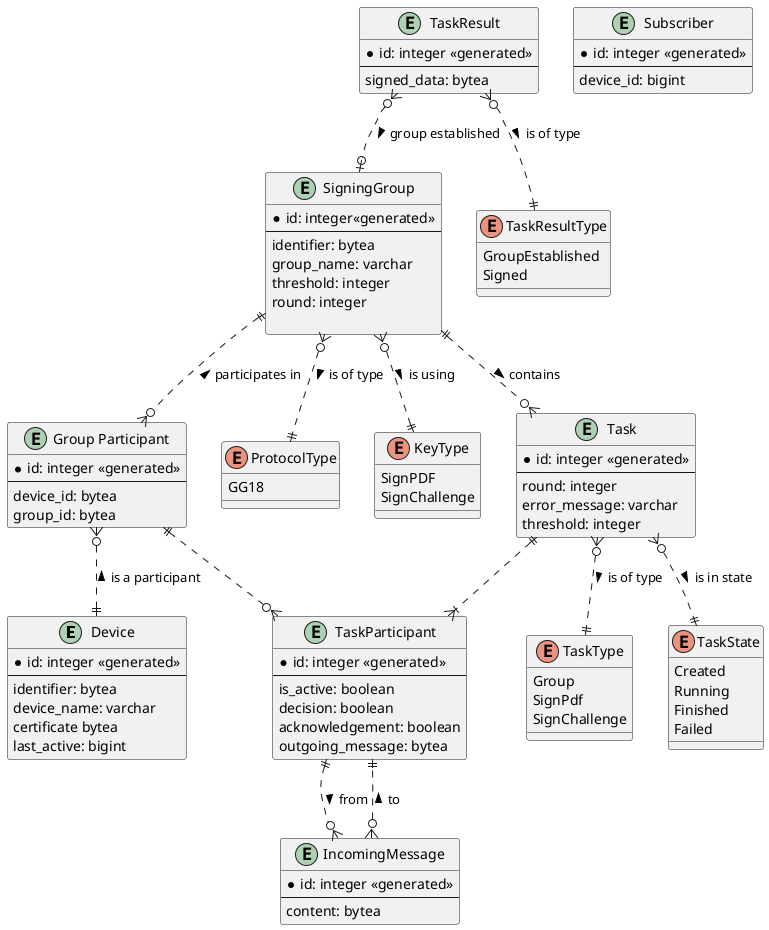 @startuml meesign-erd

'skinparam linetype ortho

entity "Device" as device {
    * id: integer <<generated>>
    --
    identifier: bytea
    device_name: varchar
    certificate bytea
    last_active: bigint
}

entity "Subscriber" as subscriber {
    * id: integer <<generated>>
    --
    device_id: bigint
}
entity "Group Participant" as group_participant {
    * id: integer <<generated>>
    --
    device_id: bytea
    group_id: bytea
}

entity "SigningGroup" as group {
    * id: integer<<generated>>
    --
    identifier: bytea
    group_name: varchar
    threshold: integer
    round: integer

}

enum "ProtocolType" as protocol_type {
    GG18
}

enum "KeyType" as key_type {
    SignPDF
    SignChallenge
}


entity "Task" as task {
    * id: integer <<generated>>
    --
    round: integer
    error_message: varchar
    threshold: integer
}

entity "TaskParticipant" as task_participant{
    * id: integer <<generated>>
    --
    is_active: boolean
    decision: boolean
    acknowledgement: boolean
    outgoing_message: bytea
}

entity "IncomingMessage" as incoming_message {
    * id: integer <<generated>>
    --
    content: bytea
}

enum "TaskType" as task_type {
    Group
    SignPdf
    SignChallenge
}

enum "TaskState" as stask_state {
    Created
    Running
    Finished
    Failed
}

entity "TaskResult" as task_result {
    * id: integer <<generated>>
    --
    signed_data: bytea
}

enum "TaskResultType" as task_result_type {
    GroupEstablished
    Signed
}

group ||..o{ group_participant: < participates in
group }o..|| key_type: is using >
group_participant }o..|| device: < is a participant
group }o..|| protocol_type: > is of type
task }o..|| task_type: > is of type
group ||..o{ task: > contains
task }o..|| stask_state: > is in state
task_result }o..o| group : > group established
task_result }o..|| task_result_type: > is of type
task ||..|{ task_participant
group_participant ||..o{ task_participant
task_participant ||..o{ incoming_message: > from
incoming_message }o..|| task_participant : > to
@enduml

